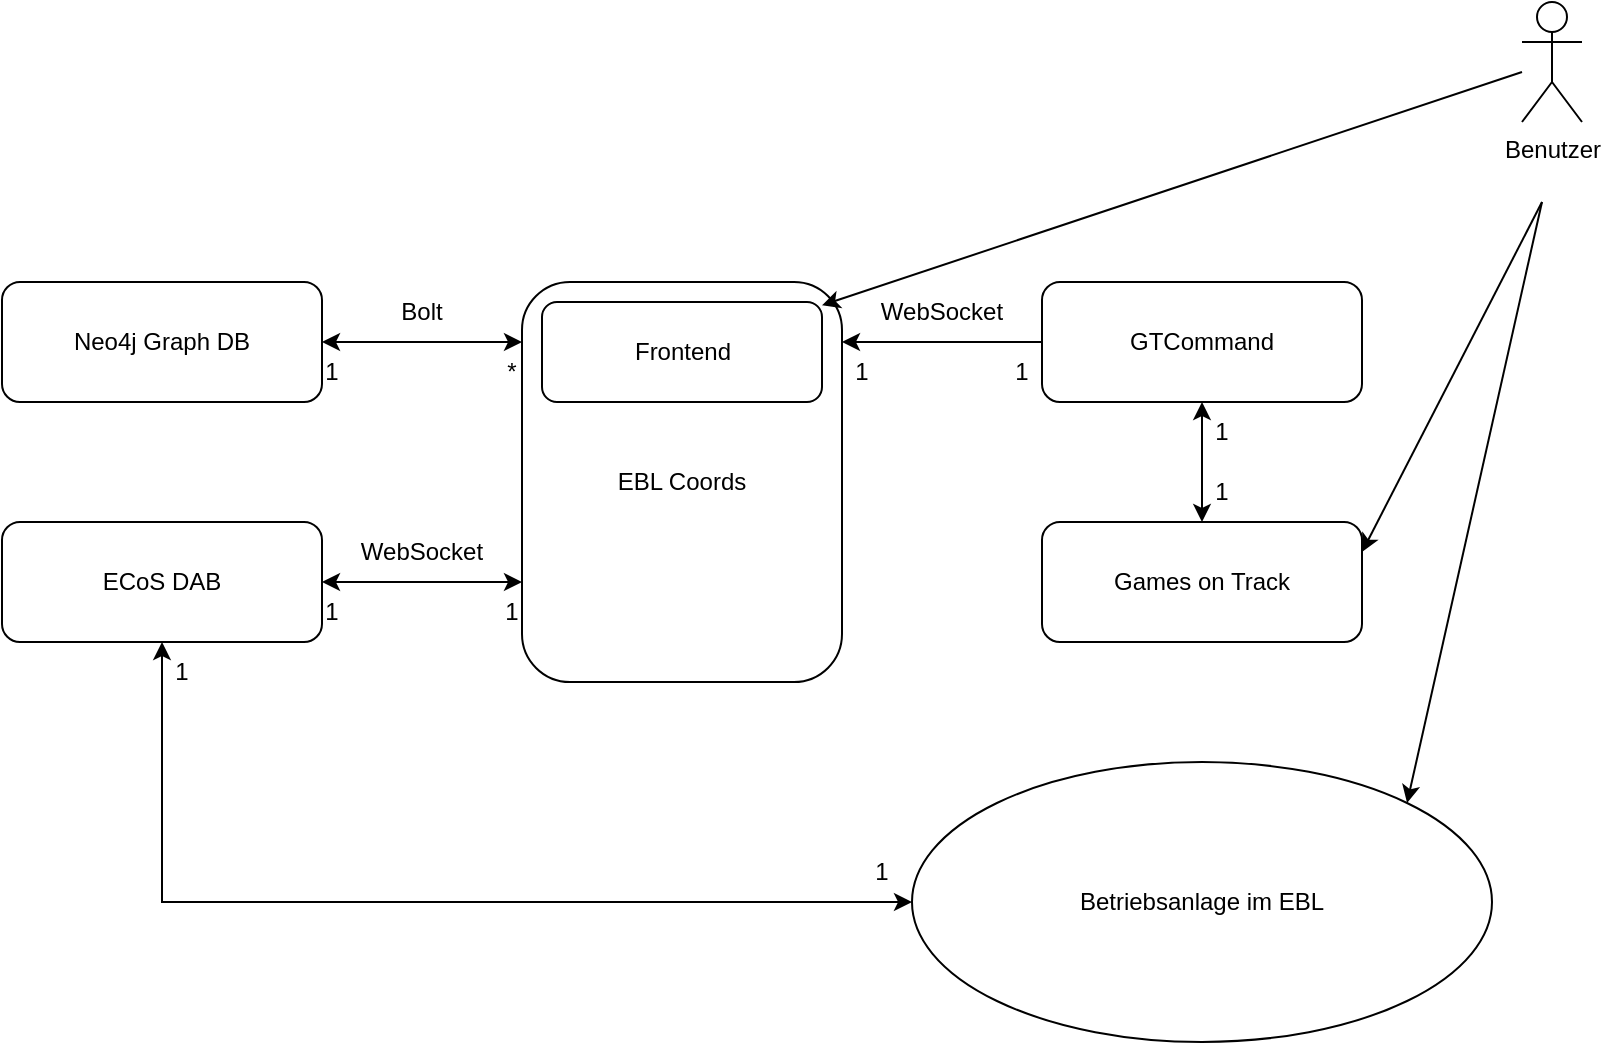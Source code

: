 <mxfile version="21.2.1" type="github">
  <diagram id="R2lEEEUBdFMjLlhIrx00" name="Page-1">
    <mxGraphModel dx="1562" dy="854" grid="1" gridSize="10" guides="1" tooltips="1" connect="1" arrows="1" fold="1" page="1" pageScale="1" pageWidth="850" pageHeight="1100" math="0" shadow="0" extFonts="Permanent Marker^https://fonts.googleapis.com/css?family=Permanent+Marker">
      <root>
        <mxCell id="0" />
        <mxCell id="1" parent="0" />
        <mxCell id="D924VpzKZGNG5bENjpo5-1" value="" style="rounded=1;whiteSpace=wrap;html=1;container=0;" parent="1" vertex="1">
          <mxGeometry x="300" y="160" width="160" height="200" as="geometry" />
        </mxCell>
        <mxCell id="D924VpzKZGNG5bENjpo5-13" value="" style="group" parent="1" vertex="1" connectable="0">
          <mxGeometry x="40" y="280" width="160" height="60" as="geometry" />
        </mxCell>
        <mxCell id="D924VpzKZGNG5bENjpo5-7" value="" style="rounded=1;whiteSpace=wrap;html=1;container=0;" parent="D924VpzKZGNG5bENjpo5-13" vertex="1">
          <mxGeometry width="160" height="60" as="geometry" />
        </mxCell>
        <mxCell id="D924VpzKZGNG5bENjpo5-8" value="ECoS DAB" style="text;html=1;strokeColor=none;fillColor=none;align=center;verticalAlign=middle;whiteSpace=wrap;rounded=0;container=0;" parent="D924VpzKZGNG5bENjpo5-13" vertex="1">
          <mxGeometry x="40" y="25.5" width="80" height="9" as="geometry" />
        </mxCell>
        <mxCell id="D924VpzKZGNG5bENjpo5-24" value="Bolt" style="text;html=1;strokeColor=none;fillColor=none;align=center;verticalAlign=middle;whiteSpace=wrap;rounded=0;" parent="1" vertex="1">
          <mxGeometry x="220" y="160" width="60" height="30" as="geometry" />
        </mxCell>
        <mxCell id="D924VpzKZGNG5bENjpo5-25" value="WebSocket" style="text;html=1;strokeColor=none;fillColor=none;align=center;verticalAlign=middle;whiteSpace=wrap;rounded=0;" parent="1" vertex="1">
          <mxGeometry x="480" y="160" width="60" height="30" as="geometry" />
        </mxCell>
        <mxCell id="D924VpzKZGNG5bENjpo5-26" value="WebSocket" style="text;html=1;strokeColor=none;fillColor=none;align=center;verticalAlign=middle;whiteSpace=wrap;rounded=0;" parent="1" vertex="1">
          <mxGeometry x="220" y="280" width="60" height="30" as="geometry" />
        </mxCell>
        <mxCell id="D924VpzKZGNG5bENjpo5-27" value="" style="group" parent="1" vertex="1" connectable="0">
          <mxGeometry x="310" y="170" width="140" height="50" as="geometry" />
        </mxCell>
        <mxCell id="D924VpzKZGNG5bENjpo5-20" value="" style="rounded=1;whiteSpace=wrap;html=1;container=0;" parent="D924VpzKZGNG5bENjpo5-27" vertex="1">
          <mxGeometry width="140" height="50" as="geometry" />
        </mxCell>
        <mxCell id="D924VpzKZGNG5bENjpo5-21" value="Frontend" style="text;html=1;strokeColor=none;fillColor=none;align=center;verticalAlign=middle;whiteSpace=wrap;rounded=0;container=0;" parent="D924VpzKZGNG5bENjpo5-27" vertex="1">
          <mxGeometry x="52.5" y="18.754" width="35" height="12.5" as="geometry" />
        </mxCell>
        <mxCell id="D924VpzKZGNG5bENjpo5-2" value="" style="rounded=1;whiteSpace=wrap;html=1;container=0;" parent="1" vertex="1">
          <mxGeometry x="40" y="160" width="160" height="60.0" as="geometry" />
        </mxCell>
        <mxCell id="D924VpzKZGNG5bENjpo5-18" value="" style="endArrow=classic;startArrow=classic;html=1;rounded=0;exitX=1;exitY=0.5;exitDx=0;exitDy=0;" parent="1" source="D924VpzKZGNG5bENjpo5-2" edge="1">
          <mxGeometry width="50" height="50" relative="1" as="geometry">
            <mxPoint x="210" y="290" as="sourcePoint" />
            <mxPoint x="300" y="190" as="targetPoint" />
          </mxGeometry>
        </mxCell>
        <mxCell id="D924VpzKZGNG5bENjpo5-5" value="Neo4j Graph DB" style="text;html=1;strokeColor=none;fillColor=none;align=center;verticalAlign=middle;whiteSpace=wrap;rounded=0;container=0;" parent="1" vertex="1">
          <mxGeometry x="70" y="185.5" width="100" height="9" as="geometry" />
        </mxCell>
        <mxCell id="D924VpzKZGNG5bENjpo5-17" value="" style="endArrow=classic;html=1;rounded=0;exitX=0;exitY=0.5;exitDx=0;exitDy=0;" parent="1" source="D924VpzKZGNG5bENjpo5-3" edge="1">
          <mxGeometry width="50" height="50" relative="1" as="geometry">
            <mxPoint x="560" y="320" as="sourcePoint" />
            <mxPoint x="460" y="190" as="targetPoint" />
          </mxGeometry>
        </mxCell>
        <mxCell id="pVQe80lLJ30uKZcCYDwY-3" value="" style="group" parent="1" vertex="1" connectable="0">
          <mxGeometry x="560" y="160" width="160" height="60" as="geometry" />
        </mxCell>
        <mxCell id="D924VpzKZGNG5bENjpo5-3" value="" style="rounded=1;whiteSpace=wrap;html=1;container=0;" parent="pVQe80lLJ30uKZcCYDwY-3" vertex="1">
          <mxGeometry width="160" height="60" as="geometry" />
        </mxCell>
        <mxCell id="D924VpzKZGNG5bENjpo5-6" value="GTCommand" style="text;html=1;strokeColor=none;fillColor=none;align=center;verticalAlign=middle;whiteSpace=wrap;rounded=0;container=0;" parent="pVQe80lLJ30uKZcCYDwY-3" vertex="1">
          <mxGeometry x="30" y="25.503" width="100" height="9" as="geometry" />
        </mxCell>
        <mxCell id="D924VpzKZGNG5bENjpo5-4" value="EBL Coords" style="text;html=1;strokeColor=none;fillColor=none;align=center;verticalAlign=middle;whiteSpace=wrap;rounded=0;container=0;" parent="1" vertex="1">
          <mxGeometry x="330" y="255.37" width="100" height="9.26" as="geometry" />
        </mxCell>
        <mxCell id="SI389RHZB-7-OpBMgLP5-1" value="" style="endArrow=classic;startArrow=classic;html=1;rounded=0;entryX=0;entryY=0.75;entryDx=0;entryDy=0;" parent="1" source="D924VpzKZGNG5bENjpo5-7" target="D924VpzKZGNG5bENjpo5-1" edge="1">
          <mxGeometry width="50" height="50" relative="1" as="geometry">
            <mxPoint x="280" y="490" as="sourcePoint" />
            <mxPoint x="330" y="440" as="targetPoint" />
          </mxGeometry>
        </mxCell>
        <mxCell id="SI389RHZB-7-OpBMgLP5-2" value="Benutzer" style="shape=umlActor;verticalLabelPosition=bottom;verticalAlign=top;html=1;outlineConnect=0;" parent="1" vertex="1">
          <mxGeometry x="800" y="20" width="30" height="60" as="geometry" />
        </mxCell>
        <mxCell id="SI389RHZB-7-OpBMgLP5-7" value="1" style="text;html=1;align=center;verticalAlign=middle;whiteSpace=wrap;rounded=0;" parent="1" vertex="1">
          <mxGeometry x="190" y="190" width="30" height="30" as="geometry" />
        </mxCell>
        <mxCell id="SI389RHZB-7-OpBMgLP5-8" value="*" style="text;html=1;align=center;verticalAlign=middle;whiteSpace=wrap;rounded=0;" parent="1" vertex="1">
          <mxGeometry x="280" y="190" width="30" height="30" as="geometry" />
        </mxCell>
        <mxCell id="SI389RHZB-7-OpBMgLP5-9" value="1" style="text;html=1;align=center;verticalAlign=middle;whiteSpace=wrap;rounded=0;" parent="1" vertex="1">
          <mxGeometry x="460" y="190" width="20" height="30" as="geometry" />
        </mxCell>
        <mxCell id="SI389RHZB-7-OpBMgLP5-10" value="1" style="text;html=1;align=center;verticalAlign=middle;whiteSpace=wrap;rounded=0;" parent="1" vertex="1">
          <mxGeometry x="540" y="190" width="20" height="30" as="geometry" />
        </mxCell>
        <mxCell id="SI389RHZB-7-OpBMgLP5-12" value="1" style="text;html=1;align=center;verticalAlign=middle;whiteSpace=wrap;rounded=0;" parent="1" vertex="1">
          <mxGeometry x="280" y="310" width="30" height="30" as="geometry" />
        </mxCell>
        <mxCell id="SI389RHZB-7-OpBMgLP5-13" value="1" style="text;html=1;align=center;verticalAlign=middle;whiteSpace=wrap;rounded=0;" parent="1" vertex="1">
          <mxGeometry x="190" y="310" width="30" height="30" as="geometry" />
        </mxCell>
        <mxCell id="JNQRp1OCR-runaura_zo-1" value="Betriebsanlage im EBL" style="ellipse;whiteSpace=wrap;html=1;" parent="1" vertex="1">
          <mxGeometry x="495" y="400" width="290" height="140" as="geometry" />
        </mxCell>
        <mxCell id="JNQRp1OCR-runaura_zo-2" value="" style="endArrow=classic;startArrow=classic;html=1;rounded=0;exitX=0.5;exitY=1;exitDx=0;exitDy=0;entryX=0;entryY=0.5;entryDx=0;entryDy=0;" parent="1" source="D924VpzKZGNG5bENjpo5-7" target="JNQRp1OCR-runaura_zo-1" edge="1">
          <mxGeometry width="50" height="50" relative="1" as="geometry">
            <mxPoint x="120" y="410" as="sourcePoint" />
            <mxPoint x="280" y="410" as="targetPoint" />
            <Array as="points">
              <mxPoint x="120" y="470" />
            </Array>
          </mxGeometry>
        </mxCell>
        <mxCell id="JNQRp1OCR-runaura_zo-4" value="1" style="text;html=1;align=center;verticalAlign=middle;whiteSpace=wrap;rounded=0;" parent="1" vertex="1">
          <mxGeometry x="450" y="440" width="60" height="30" as="geometry" />
        </mxCell>
        <mxCell id="JNQRp1OCR-runaura_zo-5" value="1" style="text;html=1;align=center;verticalAlign=middle;whiteSpace=wrap;rounded=0;" parent="1" vertex="1">
          <mxGeometry x="100" y="340" width="60" height="30" as="geometry" />
        </mxCell>
        <mxCell id="JNQRp1OCR-runaura_zo-9" value="" style="endArrow=classic;html=1;rounded=0;entryX=1;entryY=0;entryDx=0;entryDy=0;" parent="1" target="JNQRp1OCR-runaura_zo-1" edge="1">
          <mxGeometry width="50" height="50" relative="1" as="geometry">
            <mxPoint x="810" y="120" as="sourcePoint" />
            <mxPoint x="790" y="180" as="targetPoint" />
          </mxGeometry>
        </mxCell>
        <mxCell id="c8BqoHDs_0WvpzsBTBB1-1" value="Games on Track" style="rounded=1;whiteSpace=wrap;html=1;" parent="1" vertex="1">
          <mxGeometry x="560" y="280" width="160" height="60" as="geometry" />
        </mxCell>
        <mxCell id="c8BqoHDs_0WvpzsBTBB1-2" value="" style="endArrow=classic;html=1;rounded=0;entryX=1;entryY=0.25;entryDx=0;entryDy=0;" parent="1" target="c8BqoHDs_0WvpzsBTBB1-1" edge="1">
          <mxGeometry width="50" height="50" relative="1" as="geometry">
            <mxPoint x="810" y="120" as="sourcePoint" />
            <mxPoint x="800" y="140" as="targetPoint" />
          </mxGeometry>
        </mxCell>
        <mxCell id="h1dROa-oCrlwzKsg0-FX-1" value="" style="endArrow=classic;html=1;rounded=0;" edge="1" parent="1" source="SI389RHZB-7-OpBMgLP5-2" target="D924VpzKZGNG5bENjpo5-20">
          <mxGeometry width="50" height="50" relative="1" as="geometry">
            <mxPoint x="400" y="460" as="sourcePoint" />
            <mxPoint x="450" y="410" as="targetPoint" />
          </mxGeometry>
        </mxCell>
        <mxCell id="h1dROa-oCrlwzKsg0-FX-2" value="" style="endArrow=classic;startArrow=classic;html=1;rounded=0;" edge="1" parent="1" source="c8BqoHDs_0WvpzsBTBB1-1" target="D924VpzKZGNG5bENjpo5-3">
          <mxGeometry width="50" height="50" relative="1" as="geometry">
            <mxPoint x="400" y="460" as="sourcePoint" />
            <mxPoint x="450" y="410" as="targetPoint" />
          </mxGeometry>
        </mxCell>
        <mxCell id="h1dROa-oCrlwzKsg0-FX-3" value="1" style="text;html=1;align=center;verticalAlign=middle;whiteSpace=wrap;rounded=0;" vertex="1" parent="1">
          <mxGeometry x="640" y="220" width="20" height="30" as="geometry" />
        </mxCell>
        <mxCell id="h1dROa-oCrlwzKsg0-FX-5" value="1" style="text;html=1;align=center;verticalAlign=middle;whiteSpace=wrap;rounded=0;" vertex="1" parent="1">
          <mxGeometry x="640" y="250" width="20" height="30" as="geometry" />
        </mxCell>
      </root>
    </mxGraphModel>
  </diagram>
</mxfile>
